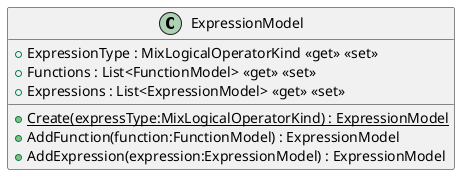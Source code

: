 @startuml
class ExpressionModel {
    + ExpressionType : MixLogicalOperatorKind <<get>> <<set>>
    + Functions : List<FunctionModel> <<get>> <<set>>
    + Expressions : List<ExpressionModel> <<get>> <<set>>
    + {static} Create(expressType:MixLogicalOperatorKind) : ExpressionModel
    + AddFunction(function:FunctionModel) : ExpressionModel
    + AddExpression(expression:ExpressionModel) : ExpressionModel
}
@enduml
